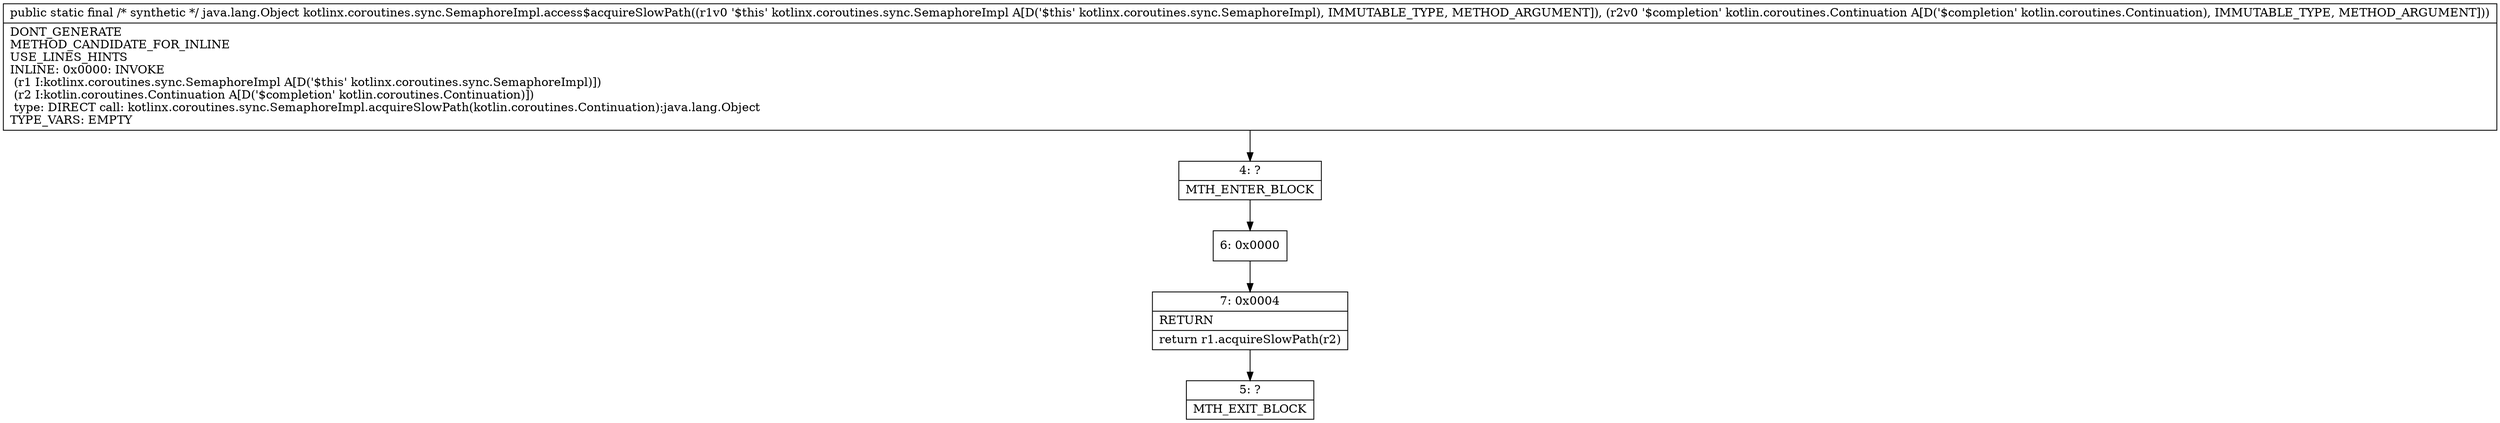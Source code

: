 digraph "CFG forkotlinx.coroutines.sync.SemaphoreImpl.access$acquireSlowPath(Lkotlinx\/coroutines\/sync\/SemaphoreImpl;Lkotlin\/coroutines\/Continuation;)Ljava\/lang\/Object;" {
Node_4 [shape=record,label="{4\:\ ?|MTH_ENTER_BLOCK\l}"];
Node_6 [shape=record,label="{6\:\ 0x0000}"];
Node_7 [shape=record,label="{7\:\ 0x0004|RETURN\l|return r1.acquireSlowPath(r2)\l}"];
Node_5 [shape=record,label="{5\:\ ?|MTH_EXIT_BLOCK\l}"];
MethodNode[shape=record,label="{public static final \/* synthetic *\/ java.lang.Object kotlinx.coroutines.sync.SemaphoreImpl.access$acquireSlowPath((r1v0 '$this' kotlinx.coroutines.sync.SemaphoreImpl A[D('$this' kotlinx.coroutines.sync.SemaphoreImpl), IMMUTABLE_TYPE, METHOD_ARGUMENT]), (r2v0 '$completion' kotlin.coroutines.Continuation A[D('$completion' kotlin.coroutines.Continuation), IMMUTABLE_TYPE, METHOD_ARGUMENT]))  | DONT_GENERATE\lMETHOD_CANDIDATE_FOR_INLINE\lUSE_LINES_HINTS\lINLINE: 0x0000: INVOKE  \l  (r1 I:kotlinx.coroutines.sync.SemaphoreImpl A[D('$this' kotlinx.coroutines.sync.SemaphoreImpl)])\l  (r2 I:kotlin.coroutines.Continuation A[D('$completion' kotlin.coroutines.Continuation)])\l type: DIRECT call: kotlinx.coroutines.sync.SemaphoreImpl.acquireSlowPath(kotlin.coroutines.Continuation):java.lang.Object\lTYPE_VARS: EMPTY\l}"];
MethodNode -> Node_4;Node_4 -> Node_6;
Node_6 -> Node_7;
Node_7 -> Node_5;
}

